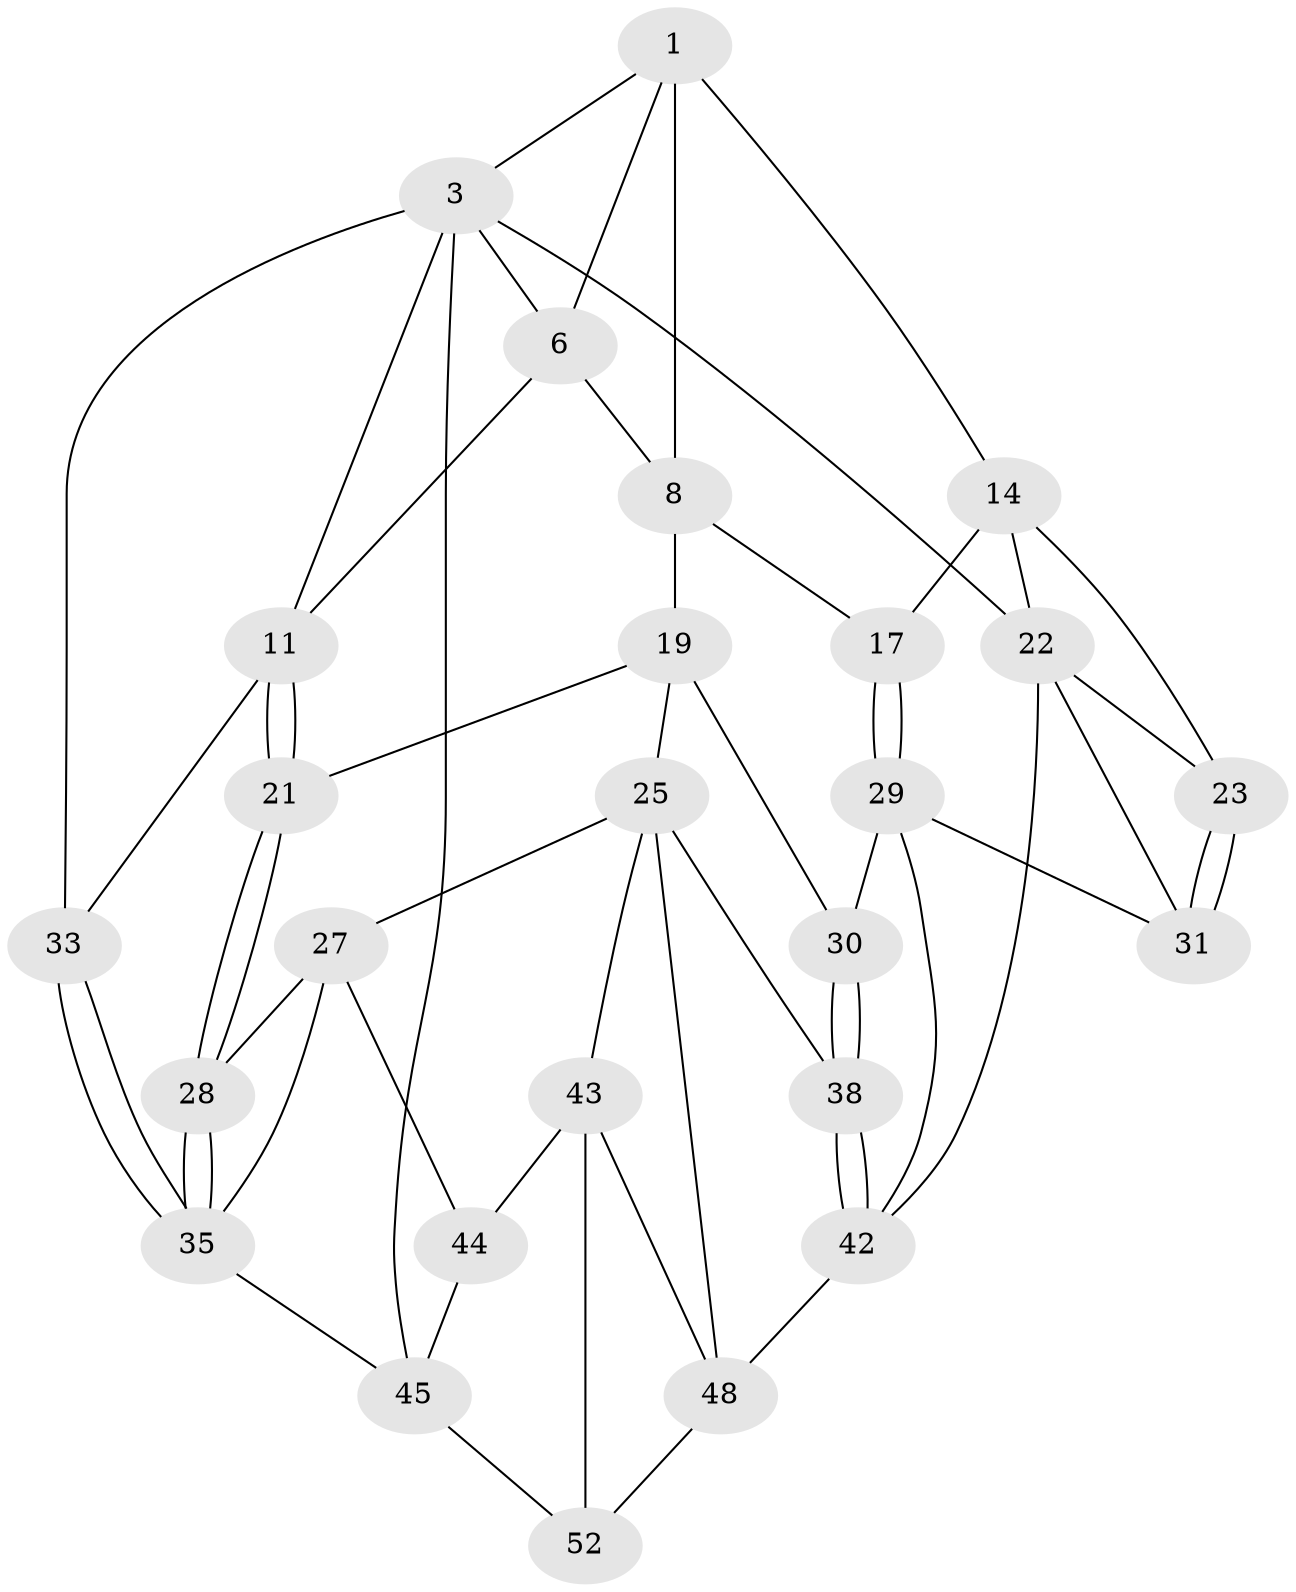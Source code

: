 // original degree distribution, {3: 0.03773584905660377, 4: 0.2641509433962264, 5: 0.49056603773584906, 6: 0.20754716981132076}
// Generated by graph-tools (version 1.1) at 2025/21/03/04/25 18:21:06]
// undirected, 26 vertices, 57 edges
graph export_dot {
graph [start="1"]
  node [color=gray90,style=filled];
  1 [pos="+0.46756321135044704+0",super="+2+5"];
  3 [pos="+0+0",super="+4+34"];
  6 [pos="+0.3037448744897434+0.18373699432293614",super="+10"];
  8 [pos="+0.5858447155585138+0.274100471135631",super="+9+18"];
  11 [pos="+0.13640867836577852+0.3064388721962539",super="+12"];
  14 [pos="+0.8368557890882735+0.17757373198015672",super="+15+16"];
  17 [pos="+0.784778757882383+0.4920864998943176"];
  19 [pos="+0.6374366812839832+0.5227154922302779",super="+20+24"];
  21 [pos="+0.3454895086839204+0.48655886462145487"];
  22 [pos="+1+0.3698394789192227",super="+36"];
  23 [pos="+0.9135905841231475+0.4968724570113458"];
  25 [pos="+0.5369338191207277+0.6046008447651716",super="+26+39"];
  27 [pos="+0.35218585247443285+0.5363012386203657",super="+40"];
  28 [pos="+0.3510198279501135+0.5343006654490261"];
  29 [pos="+0.7916186392734069+0.6420331460896189",super="+32"];
  30 [pos="+0.6657466685304558+0.6696842326925332"];
  31 [pos="+0.9441713540550798+0.6408273479105874"];
  33 [pos="+0+0.5039146366044369"];
  35 [pos="+0.07259877874503064+0.6069906205036792",super="+41"];
  38 [pos="+0.7407222784429602+0.9721016526497441"];
  42 [pos="+0.8453652199485758+1",super="+51"];
  43 [pos="+0.41660451023013284+0.6833986133069766",super="+49"];
  44 [pos="+0.20941463715551542+0.7922087244356764",super="+47"];
  45 [pos="+0.15823696659802294+0.8152106625833132",super="+46"];
  48 [pos="+0.4353967785131661+0.8492634042629909",super="+53"];
  52 [pos="+0.023525684654893905+1"];
  1 -- 3;
  1 -- 8 [weight=2];
  1 -- 14 [weight=2];
  1 -- 6;
  3 -- 6;
  3 -- 11;
  3 -- 33;
  3 -- 22;
  3 -- 45;
  6 -- 8;
  6 -- 11;
  8 -- 19 [weight=2];
  8 -- 17;
  11 -- 21;
  11 -- 21;
  11 -- 33;
  14 -- 22 [weight=2];
  14 -- 17;
  14 -- 23;
  17 -- 29;
  17 -- 29;
  19 -- 21;
  19 -- 25;
  19 -- 30;
  21 -- 28;
  21 -- 28;
  22 -- 23;
  22 -- 31;
  22 -- 42;
  23 -- 31;
  23 -- 31;
  25 -- 27;
  25 -- 43;
  25 -- 48;
  25 -- 38;
  27 -- 28;
  27 -- 44;
  27 -- 35;
  28 -- 35;
  28 -- 35;
  29 -- 30;
  29 -- 42;
  29 -- 31;
  30 -- 38;
  30 -- 38;
  33 -- 35;
  33 -- 35;
  35 -- 45;
  38 -- 42;
  38 -- 42;
  42 -- 48;
  43 -- 44 [weight=2];
  43 -- 48;
  43 -- 52;
  44 -- 45;
  45 -- 52;
  48 -- 52;
}
